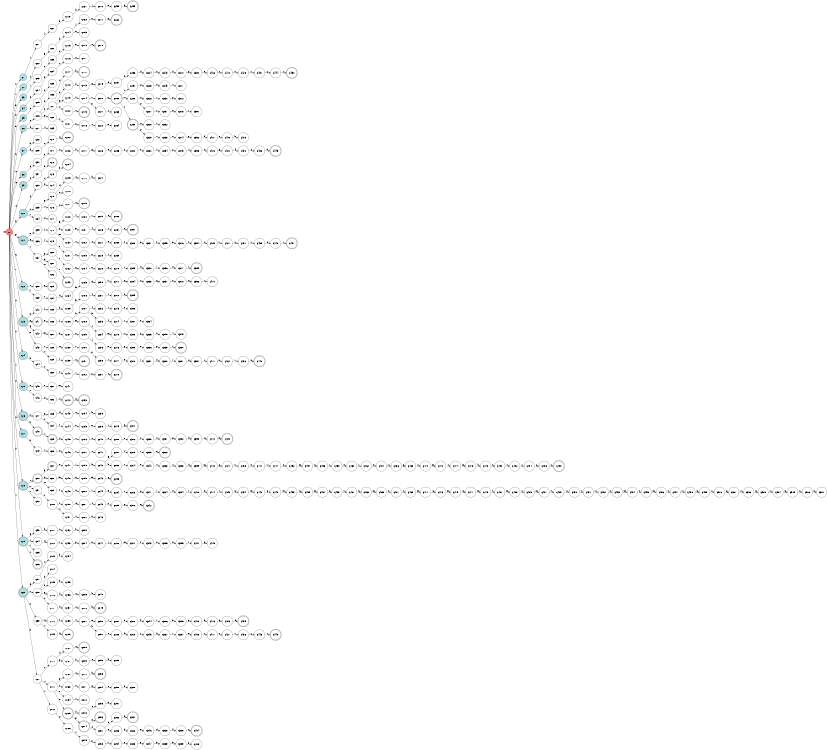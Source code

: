 digraph APTAALF {
__start0 [style = invis, shape = none, label = "", width = 0, height = 0];

rankdir=LR;
size="8,5";

s0 [style="filled", color="black", fillcolor="#ff817b" shape="circle", label="q0"];
s1 [style="filled", color="black", fillcolor="powderblue" shape="circle", label="q1"];
s2 [style="filled", color="black", fillcolor="powderblue" shape="circle", label="q2"];
s3 [style="filled", color="black", fillcolor="powderblue" shape="circle", label="q3"];
s4 [style="filled", color="black", fillcolor="powderblue" shape="circle", label="q4"];
s5 [style="filled", color="black", fillcolor="powderblue" shape="circle", label="q5"];
s6 [style="filled", color="black", fillcolor="powderblue" shape="circle", label="q6"];
s7 [style="filled", color="black", fillcolor="powderblue" shape="circle", label="q7"];
s8 [style="filled", color="black", fillcolor="powderblue" shape="circle", label="q8"];
s9 [style="rounded,filled", color="black", fillcolor="powderblue" shape="doublecircle", label="q9"];
s10 [style="filled", color="black", fillcolor="powderblue" shape="circle", label="q10"];
s11 [style="rounded,filled", color="black", fillcolor="powderblue" shape="doublecircle", label="q11"];
s12 [style="filled", color="black", fillcolor="powderblue" shape="circle", label="q12"];
s13 [style="rounded,filled", color="black", fillcolor="powderblue" shape="doublecircle", label="q13"];
s14 [style="filled", color="black", fillcolor="powderblue" shape="circle", label="q14"];
s15 [style="filled", color="black", fillcolor="powderblue" shape="circle", label="q15"];
s16 [style="rounded,filled", color="black", fillcolor="powderblue" shape="doublecircle", label="q16"];
s17 [style="filled", color="black", fillcolor="powderblue" shape="circle", label="q17"];
s18 [style="rounded,filled", color="black", fillcolor="powderblue" shape="doublecircle", label="q18"];
s19 [style="rounded,filled", color="black", fillcolor="powderblue" shape="doublecircle", label="q19"];
s20 [style="rounded,filled", color="black", fillcolor="powderblue" shape="doublecircle", label="q20"];
s21 [style="filled", color="black", fillcolor="white" shape="circle", label="q21"];
s22 [style="filled", color="black", fillcolor="white" shape="circle", label="q22"];
s23 [style="filled", color="black", fillcolor="white" shape="circle", label="q23"];
s24 [style="filled", color="black", fillcolor="white" shape="circle", label="q24"];
s25 [style="filled", color="black", fillcolor="white" shape="circle", label="q25"];
s26 [style="filled", color="black", fillcolor="white" shape="circle", label="q26"];
s27 [style="filled", color="black", fillcolor="white" shape="circle", label="q27"];
s28 [style="filled", color="black", fillcolor="white" shape="circle", label="q28"];
s29 [style="filled", color="black", fillcolor="white" shape="circle", label="q29"];
s30 [style="filled", color="black", fillcolor="white" shape="circle", label="q30"];
s31 [style="filled", color="black", fillcolor="white" shape="circle", label="q31"];
s32 [style="filled", color="black", fillcolor="white" shape="circle", label="q32"];
s33 [style="filled", color="black", fillcolor="white" shape="circle", label="q33"];
s34 [style="filled", color="black", fillcolor="white" shape="circle", label="q34"];
s35 [style="filled", color="black", fillcolor="white" shape="circle", label="q35"];
s36 [style="filled", color="black", fillcolor="white" shape="circle", label="q36"];
s37 [style="filled", color="black", fillcolor="white" shape="circle", label="q37"];
s38 [style="filled", color="black", fillcolor="white" shape="circle", label="q38"];
s39 [style="filled", color="black", fillcolor="white" shape="circle", label="q39"];
s40 [style="filled", color="black", fillcolor="white" shape="circle", label="q40"];
s41 [style="rounded,filled", color="black", fillcolor="white" shape="doublecircle", label="q41"];
s42 [style="filled", color="black", fillcolor="white" shape="circle", label="q42"];
s43 [style="filled", color="black", fillcolor="white" shape="circle", label="q43"];
s44 [style="filled", color="black", fillcolor="white" shape="circle", label="q44"];
s45 [style="filled", color="black", fillcolor="white" shape="circle", label="q45"];
s46 [style="filled", color="black", fillcolor="white" shape="circle", label="q46"];
s47 [style="filled", color="black", fillcolor="white" shape="circle", label="q47"];
s48 [style="rounded,filled", color="black", fillcolor="white" shape="doublecircle", label="q48"];
s49 [style="filled", color="black", fillcolor="white" shape="circle", label="q49"];
s50 [style="rounded,filled", color="black", fillcolor="white" shape="doublecircle", label="q50"];
s51 [style="filled", color="black", fillcolor="white" shape="circle", label="q51"];
s52 [style="filled", color="black", fillcolor="white" shape="circle", label="q52"];
s53 [style="filled", color="black", fillcolor="white" shape="circle", label="q53"];
s54 [style="filled", color="black", fillcolor="white" shape="circle", label="q54"];
s55 [style="filled", color="black", fillcolor="white" shape="circle", label="q55"];
s56 [style="rounded,filled", color="black", fillcolor="white" shape="doublecircle", label="q56"];
s57 [style="filled", color="black", fillcolor="white" shape="circle", label="q57"];
s58 [style="filled", color="black", fillcolor="white" shape="circle", label="q58"];
s59 [style="filled", color="black", fillcolor="white" shape="circle", label="q59"];
s60 [style="filled", color="black", fillcolor="white" shape="circle", label="q60"];
s61 [style="filled", color="black", fillcolor="white" shape="circle", label="q61"];
s62 [style="filled", color="black", fillcolor="white" shape="circle", label="q62"];
s63 [style="filled", color="black", fillcolor="white" shape="circle", label="q63"];
s64 [style="filled", color="black", fillcolor="white" shape="circle", label="q64"];
s65 [style="filled", color="black", fillcolor="white" shape="circle", label="q65"];
s66 [style="filled", color="black", fillcolor="white" shape="circle", label="q66"];
s67 [style="filled", color="black", fillcolor="white" shape="circle", label="q67"];
s68 [style="filled", color="black", fillcolor="white" shape="circle", label="q68"];
s69 [style="filled", color="black", fillcolor="white" shape="circle", label="q69"];
s70 [style="filled", color="black", fillcolor="white" shape="circle", label="q70"];
s71 [style="filled", color="black", fillcolor="white" shape="circle", label="q71"];
s72 [style="rounded,filled", color="black", fillcolor="white" shape="doublecircle", label="q72"];
s73 [style="filled", color="black", fillcolor="white" shape="circle", label="q73"];
s74 [style="filled", color="black", fillcolor="white" shape="circle", label="q74"];
s75 [style="filled", color="black", fillcolor="white" shape="circle", label="q75"];
s76 [style="filled", color="black", fillcolor="white" shape="circle", label="q76"];
s77 [style="filled", color="black", fillcolor="white" shape="circle", label="q77"];
s78 [style="filled", color="black", fillcolor="white" shape="circle", label="q78"];
s79 [style="filled", color="black", fillcolor="white" shape="circle", label="q79"];
s80 [style="filled", color="black", fillcolor="white" shape="circle", label="q80"];
s81 [style="filled", color="black", fillcolor="white" shape="circle", label="q81"];
s82 [style="filled", color="black", fillcolor="white" shape="circle", label="q82"];
s83 [style="rounded,filled", color="black", fillcolor="white" shape="doublecircle", label="q83"];
s84 [style="filled", color="black", fillcolor="white" shape="circle", label="q84"];
s85 [style="filled", color="black", fillcolor="white" shape="circle", label="q85"];
s86 [style="filled", color="black", fillcolor="white" shape="circle", label="q86"];
s87 [style="filled", color="black", fillcolor="white" shape="circle", label="q87"];
s88 [style="filled", color="black", fillcolor="white" shape="circle", label="q88"];
s89 [style="filled", color="black", fillcolor="white" shape="circle", label="q89"];
s90 [style="filled", color="black", fillcolor="white" shape="circle", label="q90"];
s91 [style="filled", color="black", fillcolor="white" shape="circle", label="q91"];
s92 [style="filled", color="black", fillcolor="white" shape="circle", label="q92"];
s93 [style="filled", color="black", fillcolor="white" shape="circle", label="q93"];
s94 [style="filled", color="black", fillcolor="white" shape="circle", label="q94"];
s95 [style="rounded,filled", color="black", fillcolor="white" shape="doublecircle", label="q95"];
s96 [style="filled", color="black", fillcolor="white" shape="circle", label="q96"];
s97 [style="rounded,filled", color="black", fillcolor="white" shape="doublecircle", label="q97"];
s98 [style="filled", color="black", fillcolor="white" shape="circle", label="q98"];
s99 [style="filled", color="black", fillcolor="white" shape="circle", label="q99"];
s100 [style="filled", color="black", fillcolor="white" shape="circle", label="q100"];
s101 [style="filled", color="black", fillcolor="white" shape="circle", label="q101"];
s102 [style="filled", color="black", fillcolor="white" shape="circle", label="q102"];
s103 [style="filled", color="black", fillcolor="white" shape="circle", label="q103"];
s104 [style="filled", color="black", fillcolor="white" shape="circle", label="q104"];
s105 [style="filled", color="black", fillcolor="white" shape="circle", label="q105"];
s106 [style="filled", color="black", fillcolor="white" shape="circle", label="q106"];
s107 [style="filled", color="black", fillcolor="white" shape="circle", label="q107"];
s108 [style="filled", color="black", fillcolor="white" shape="circle", label="q108"];
s109 [style="filled", color="black", fillcolor="white" shape="circle", label="q109"];
s110 [style="filled", color="black", fillcolor="white" shape="circle", label="q110"];
s111 [style="filled", color="black", fillcolor="white" shape="circle", label="q111"];
s112 [style="filled", color="black", fillcolor="white" shape="circle", label="q112"];
s113 [style="filled", color="black", fillcolor="white" shape="circle", label="q113"];
s114 [style="filled", color="black", fillcolor="white" shape="circle", label="q114"];
s115 [style="filled", color="black", fillcolor="white" shape="circle", label="q115"];
s116 [style="filled", color="black", fillcolor="white" shape="circle", label="q116"];
s117 [style="filled", color="black", fillcolor="white" shape="circle", label="q117"];
s118 [style="filled", color="black", fillcolor="white" shape="circle", label="q118"];
s119 [style="filled", color="black", fillcolor="white" shape="circle", label="q119"];
s120 [style="filled", color="black", fillcolor="white" shape="circle", label="q120"];
s121 [style="filled", color="black", fillcolor="white" shape="circle", label="q121"];
s122 [style="rounded,filled", color="black", fillcolor="white" shape="doublecircle", label="q122"];
s123 [style="filled", color="black", fillcolor="white" shape="circle", label="q123"];
s124 [style="rounded,filled", color="black", fillcolor="white" shape="doublecircle", label="q124"];
s125 [style="filled", color="black", fillcolor="white" shape="circle", label="q125"];
s126 [style="filled", color="black", fillcolor="white" shape="circle", label="q126"];
s127 [style="filled", color="black", fillcolor="white" shape="circle", label="q127"];
s128 [style="filled", color="black", fillcolor="white" shape="circle", label="q128"];
s129 [style="filled", color="black", fillcolor="white" shape="circle", label="q129"];
s130 [style="filled", color="black", fillcolor="white" shape="circle", label="q130"];
s131 [style="filled", color="black", fillcolor="white" shape="circle", label="q131"];
s132 [style="filled", color="black", fillcolor="white" shape="circle", label="q132"];
s133 [style="rounded,filled", color="black", fillcolor="white" shape="doublecircle", label="q133"];
s134 [style="filled", color="black", fillcolor="white" shape="circle", label="q134"];
s135 [style="filled", color="black", fillcolor="white" shape="circle", label="q135"];
s136 [style="filled", color="black", fillcolor="white" shape="circle", label="q136"];
s137 [style="filled", color="black", fillcolor="white" shape="circle", label="q137"];
s138 [style="filled", color="black", fillcolor="white" shape="circle", label="q138"];
s139 [style="filled", color="black", fillcolor="white" shape="circle", label="q139"];
s140 [style="filled", color="black", fillcolor="white" shape="circle", label="q140"];
s141 [style="filled", color="black", fillcolor="white" shape="circle", label="q141"];
s142 [style="rounded,filled", color="black", fillcolor="white" shape="doublecircle", label="q142"];
s143 [style="filled", color="black", fillcolor="white" shape="circle", label="q143"];
s144 [style="filled", color="black", fillcolor="white" shape="circle", label="q144"];
s145 [style="filled", color="black", fillcolor="white" shape="circle", label="q145"];
s146 [style="filled", color="black", fillcolor="white" shape="circle", label="q146"];
s147 [style="filled", color="black", fillcolor="white" shape="circle", label="q147"];
s148 [style="filled", color="black", fillcolor="white" shape="circle", label="q148"];
s149 [style="filled", color="black", fillcolor="white" shape="circle", label="q149"];
s150 [style="filled", color="black", fillcolor="white" shape="circle", label="q150"];
s151 [style="filled", color="black", fillcolor="white" shape="circle", label="q151"];
s152 [style="filled", color="black", fillcolor="white" shape="circle", label="q152"];
s153 [style="filled", color="black", fillcolor="white" shape="circle", label="q153"];
s154 [style="filled", color="black", fillcolor="white" shape="circle", label="q154"];
s155 [style="filled", color="black", fillcolor="white" shape="circle", label="q155"];
s156 [style="filled", color="black", fillcolor="white" shape="circle", label="q156"];
s157 [style="filled", color="black", fillcolor="white" shape="circle", label="q157"];
s158 [style="filled", color="black", fillcolor="white" shape="circle", label="q158"];
s159 [style="rounded,filled", color="black", fillcolor="white" shape="doublecircle", label="q159"];
s160 [style="filled", color="black", fillcolor="white" shape="circle", label="q160"];
s161 [style="filled", color="black", fillcolor="white" shape="circle", label="q161"];
s162 [style="filled", color="black", fillcolor="white" shape="circle", label="q162"];
s163 [style="filled", color="black", fillcolor="white" shape="circle", label="q163"];
s164 [style="filled", color="black", fillcolor="white" shape="circle", label="q164"];
s165 [style="rounded,filled", color="black", fillcolor="white" shape="doublecircle", label="q165"];
s166 [style="filled", color="black", fillcolor="white" shape="circle", label="q166"];
s167 [style="filled", color="black", fillcolor="white" shape="circle", label="q167"];
s168 [style="filled", color="black", fillcolor="white" shape="circle", label="q168"];
s169 [style="filled", color="black", fillcolor="white" shape="circle", label="q169"];
s170 [style="filled", color="black", fillcolor="white" shape="circle", label="q170"];
s171 [style="filled", color="black", fillcolor="white" shape="circle", label="q171"];
s172 [style="rounded,filled", color="black", fillcolor="white" shape="doublecircle", label="q172"];
s173 [style="filled", color="black", fillcolor="white" shape="circle", label="q173"];
s174 [style="filled", color="black", fillcolor="white" shape="circle", label="q174"];
s175 [style="rounded,filled", color="black", fillcolor="white" shape="doublecircle", label="q175"];
s176 [style="filled", color="black", fillcolor="white" shape="circle", label="q176"];
s177 [style="filled", color="black", fillcolor="white" shape="circle", label="q177"];
s178 [style="filled", color="black", fillcolor="white" shape="circle", label="q178"];
s179 [style="rounded,filled", color="black", fillcolor="white" shape="doublecircle", label="q179"];
s180 [style="filled", color="black", fillcolor="white" shape="circle", label="q180"];
s181 [style="filled", color="black", fillcolor="white" shape="circle", label="q181"];
s182 [style="filled", color="black", fillcolor="white" shape="circle", label="q182"];
s183 [style="filled", color="black", fillcolor="white" shape="circle", label="q183"];
s184 [style="filled", color="black", fillcolor="white" shape="circle", label="q184"];
s185 [style="filled", color="black", fillcolor="white" shape="circle", label="q185"];
s186 [style="filled", color="black", fillcolor="white" shape="circle", label="q186"];
s187 [style="filled", color="black", fillcolor="white" shape="circle", label="q187"];
s188 [style="filled", color="black", fillcolor="white" shape="circle", label="q188"];
s189 [style="filled", color="black", fillcolor="white" shape="circle", label="q189"];
s190 [style="filled", color="black", fillcolor="white" shape="circle", label="q190"];
s191 [style="rounded,filled", color="black", fillcolor="white" shape="doublecircle", label="q191"];
s192 [style="filled", color="black", fillcolor="white" shape="circle", label="q192"];
s193 [style="rounded,filled", color="black", fillcolor="white" shape="doublecircle", label="q193"];
s194 [style="filled", color="black", fillcolor="white" shape="circle", label="q194"];
s195 [style="filled", color="black", fillcolor="white" shape="circle", label="q195"];
s196 [style="filled", color="black", fillcolor="white" shape="circle", label="q196"];
s197 [style="filled", color="black", fillcolor="white" shape="circle", label="q197"];
s198 [style="filled", color="black", fillcolor="white" shape="circle", label="q198"];
s199 [style="filled", color="black", fillcolor="white" shape="circle", label="q199"];
s200 [style="filled", color="black", fillcolor="white" shape="circle", label="q200"];
s201 [style="filled", color="black", fillcolor="white" shape="circle", label="q201"];
s202 [style="filled", color="black", fillcolor="white" shape="circle", label="q202"];
s203 [style="filled", color="black", fillcolor="white" shape="circle", label="q203"];
s204 [style="filled", color="black", fillcolor="white" shape="circle", label="q204"];
s205 [style="filled", color="black", fillcolor="white" shape="circle", label="q205"];
s206 [style="filled", color="black", fillcolor="white" shape="circle", label="q206"];
s207 [style="filled", color="black", fillcolor="white" shape="circle", label="q207"];
s208 [style="rounded,filled", color="black", fillcolor="white" shape="doublecircle", label="q208"];
s209 [style="filled", color="black", fillcolor="white" shape="circle", label="q209"];
s210 [style="filled", color="black", fillcolor="white" shape="circle", label="q210"];
s211 [style="filled", color="black", fillcolor="white" shape="circle", label="q211"];
s212 [style="filled", color="black", fillcolor="white" shape="circle", label="q212"];
s213 [style="filled", color="black", fillcolor="white" shape="circle", label="q213"];
s214 [style="rounded,filled", color="black", fillcolor="white" shape="doublecircle", label="q214"];
s215 [style="filled", color="black", fillcolor="white" shape="circle", label="q215"];
s216 [style="filled", color="black", fillcolor="white" shape="circle", label="q216"];
s217 [style="filled", color="black", fillcolor="white" shape="circle", label="q217"];
s218 [style="rounded,filled", color="black", fillcolor="white" shape="doublecircle", label="q218"];
s219 [style="filled", color="black", fillcolor="white" shape="circle", label="q219"];
s220 [style="filled", color="black", fillcolor="white" shape="circle", label="q220"];
s221 [style="filled", color="black", fillcolor="white" shape="circle", label="q221"];
s222 [style="filled", color="black", fillcolor="white" shape="circle", label="q222"];
s223 [style="filled", color="black", fillcolor="white" shape="circle", label="q223"];
s224 [style="filled", color="black", fillcolor="white" shape="circle", label="q224"];
s225 [style="filled", color="black", fillcolor="white" shape="circle", label="q225"];
s226 [style="filled", color="black", fillcolor="white" shape="circle", label="q226"];
s227 [style="filled", color="black", fillcolor="white" shape="circle", label="q227"];
s228 [style="filled", color="black", fillcolor="white" shape="circle", label="q228"];
s229 [style="filled", color="black", fillcolor="white" shape="circle", label="q229"];
s230 [style="filled", color="black", fillcolor="white" shape="circle", label="q230"];
s231 [style="filled", color="black", fillcolor="white" shape="circle", label="q231"];
s232 [style="filled", color="black", fillcolor="white" shape="circle", label="q232"];
s233 [style="filled", color="black", fillcolor="white" shape="circle", label="q233"];
s234 [style="filled", color="black", fillcolor="white" shape="circle", label="q234"];
s235 [style="filled", color="black", fillcolor="white" shape="circle", label="q235"];
s236 [style="filled", color="black", fillcolor="white" shape="circle", label="q236"];
s237 [style="filled", color="black", fillcolor="white" shape="circle", label="q237"];
s238 [style="filled", color="black", fillcolor="white" shape="circle", label="q238"];
s239 [style="filled", color="black", fillcolor="white" shape="circle", label="q239"];
s240 [style="filled", color="black", fillcolor="white" shape="circle", label="q240"];
s241 [style="filled", color="black", fillcolor="white" shape="circle", label="q241"];
s242 [style="filled", color="black", fillcolor="white" shape="circle", label="q242"];
s243 [style="filled", color="black", fillcolor="white" shape="circle", label="q243"];
s244 [style="filled", color="black", fillcolor="white" shape="circle", label="q244"];
s245 [style="filled", color="black", fillcolor="white" shape="circle", label="q245"];
s246 [style="filled", color="black", fillcolor="white" shape="circle", label="q246"];
s247 [style="filled", color="black", fillcolor="white" shape="circle", label="q247"];
s248 [style="filled", color="black", fillcolor="white" shape="circle", label="q248"];
s249 [style="rounded,filled", color="black", fillcolor="white" shape="doublecircle", label="q249"];
s250 [style="filled", color="black", fillcolor="white" shape="circle", label="q250"];
s251 [style="filled", color="black", fillcolor="white" shape="circle", label="q251"];
s252 [style="filled", color="black", fillcolor="white" shape="circle", label="q252"];
s253 [style="rounded,filled", color="black", fillcolor="white" shape="doublecircle", label="q253"];
s254 [style="filled", color="black", fillcolor="white" shape="circle", label="q254"];
s255 [style="filled", color="black", fillcolor="white" shape="circle", label="q255"];
s256 [style="rounded,filled", color="black", fillcolor="white" shape="doublecircle", label="q256"];
s257 [style="filled", color="black", fillcolor="white" shape="circle", label="q257"];
s258 [style="filled", color="black", fillcolor="white" shape="circle", label="q258"];
s259 [style="filled", color="black", fillcolor="white" shape="circle", label="q259"];
s260 [style="rounded,filled", color="black", fillcolor="white" shape="doublecircle", label="q260"];
s261 [style="filled", color="black", fillcolor="white" shape="circle", label="q261"];
s262 [style="rounded,filled", color="black", fillcolor="white" shape="doublecircle", label="q262"];
s263 [style="filled", color="black", fillcolor="white" shape="circle", label="q263"];
s264 [style="filled", color="black", fillcolor="white" shape="circle", label="q264"];
s265 [style="filled", color="black", fillcolor="white" shape="circle", label="q265"];
s266 [style="rounded,filled", color="black", fillcolor="white" shape="doublecircle", label="q266"];
s267 [style="filled", color="black", fillcolor="white" shape="circle", label="q267"];
s268 [style="filled", color="black", fillcolor="white" shape="circle", label="q268"];
s269 [style="filled", color="black", fillcolor="white" shape="circle", label="q269"];
s270 [style="filled", color="black", fillcolor="white" shape="circle", label="q270"];
s271 [style="filled", color="black", fillcolor="white" shape="circle", label="q271"];
s272 [style="filled", color="black", fillcolor="white" shape="circle", label="q272"];
s273 [style="filled", color="black", fillcolor="white" shape="circle", label="q273"];
s274 [style="filled", color="black", fillcolor="white" shape="circle", label="q274"];
s275 [style="filled", color="black", fillcolor="white" shape="circle", label="q275"];
s276 [style="filled", color="black", fillcolor="white" shape="circle", label="q276"];
s277 [style="filled", color="black", fillcolor="white" shape="circle", label="q277"];
s278 [style="rounded,filled", color="black", fillcolor="white" shape="doublecircle", label="q278"];
s279 [style="filled", color="black", fillcolor="white" shape="circle", label="q279"];
s280 [style="filled", color="black", fillcolor="white" shape="circle", label="q280"];
s281 [style="filled", color="black", fillcolor="white" shape="circle", label="q281"];
s282 [style="filled", color="black", fillcolor="white" shape="circle", label="q282"];
s283 [style="rounded,filled", color="black", fillcolor="white" shape="doublecircle", label="q283"];
s284 [style="filled", color="black", fillcolor="white" shape="circle", label="q284"];
s285 [style="filled", color="black", fillcolor="white" shape="circle", label="q285"];
s286 [style="filled", color="black", fillcolor="white" shape="circle", label="q286"];
s287 [style="filled", color="black", fillcolor="white" shape="circle", label="q287"];
s288 [style="filled", color="black", fillcolor="white" shape="circle", label="q288"];
s289 [style="filled", color="black", fillcolor="white" shape="circle", label="q289"];
s290 [style="filled", color="black", fillcolor="white" shape="circle", label="q290"];
s291 [style="filled", color="black", fillcolor="white" shape="circle", label="q291"];
s292 [style="filled", color="black", fillcolor="white" shape="circle", label="q292"];
s293 [style="filled", color="black", fillcolor="white" shape="circle", label="q293"];
s294 [style="filled", color="black", fillcolor="white" shape="circle", label="q294"];
s295 [style="rounded,filled", color="black", fillcolor="white" shape="doublecircle", label="q295"];
s296 [style="filled", color="black", fillcolor="white" shape="circle", label="q296"];
s297 [style="filled", color="black", fillcolor="white" shape="circle", label="q297"];
s298 [style="filled", color="black", fillcolor="white" shape="circle", label="q298"];
s299 [style="rounded,filled", color="black", fillcolor="white" shape="doublecircle", label="q299"];
s300 [style="filled", color="black", fillcolor="white" shape="circle", label="q300"];
s301 [style="rounded,filled", color="black", fillcolor="white" shape="doublecircle", label="q301"];
s302 [style="filled", color="black", fillcolor="white" shape="circle", label="q302"];
s303 [style="filled", color="black", fillcolor="white" shape="circle", label="q303"];
s304 [style="filled", color="black", fillcolor="white" shape="circle", label="q304"];
s305 [style="rounded,filled", color="black", fillcolor="white" shape="doublecircle", label="q305"];
s306 [style="filled", color="black", fillcolor="white" shape="circle", label="q306"];
s307 [style="filled", color="black", fillcolor="white" shape="circle", label="q307"];
s308 [style="filled", color="black", fillcolor="white" shape="circle", label="q308"];
s309 [style="filled", color="black", fillcolor="white" shape="circle", label="q309"];
s310 [style="filled", color="black", fillcolor="white" shape="circle", label="q310"];
s311 [style="rounded,filled", color="black", fillcolor="white" shape="doublecircle", label="q311"];
s312 [style="filled", color="black", fillcolor="white" shape="circle", label="q312"];
s313 [style="filled", color="black", fillcolor="white" shape="circle", label="q313"];
s314 [style="filled", color="black", fillcolor="white" shape="circle", label="q314"];
s315 [style="filled", color="black", fillcolor="white" shape="circle", label="q315"];
s316 [style="filled", color="black", fillcolor="white" shape="circle", label="q316"];
s317 [style="filled", color="black", fillcolor="white" shape="circle", label="q317"];
s318 [style="filled", color="black", fillcolor="white" shape="circle", label="q318"];
s319 [style="filled", color="black", fillcolor="white" shape="circle", label="q319"];
s320 [style="filled", color="black", fillcolor="white" shape="circle", label="q320"];
s321 [style="rounded,filled", color="black", fillcolor="white" shape="doublecircle", label="q321"];
s322 [style="filled", color="black", fillcolor="white" shape="circle", label="q322"];
s323 [style="filled", color="black", fillcolor="white" shape="circle", label="q323"];
s324 [style="filled", color="black", fillcolor="white" shape="circle", label="q324"];
s325 [style="filled", color="black", fillcolor="white" shape="circle", label="q325"];
s326 [style="filled", color="black", fillcolor="white" shape="circle", label="q326"];
s327 [style="filled", color="black", fillcolor="white" shape="circle", label="q327"];
s328 [style="filled", color="black", fillcolor="white" shape="circle", label="q328"];
s329 [style="filled", color="black", fillcolor="white" shape="circle", label="q329"];
s330 [style="filled", color="black", fillcolor="white" shape="circle", label="q330"];
s331 [style="filled", color="black", fillcolor="white" shape="circle", label="q331"];
s332 [style="filled", color="black", fillcolor="white" shape="circle", label="q332"];
s333 [style="filled", color="black", fillcolor="white" shape="circle", label="q333"];
s334 [style="filled", color="black", fillcolor="white" shape="circle", label="q334"];
s335 [style="filled", color="black", fillcolor="white" shape="circle", label="q335"];
s336 [style="filled", color="black", fillcolor="white" shape="circle", label="q336"];
s337 [style="filled", color="black", fillcolor="white" shape="circle", label="q337"];
s338 [style="filled", color="black", fillcolor="white" shape="circle", label="q338"];
s339 [style="filled", color="black", fillcolor="white" shape="circle", label="q339"];
s340 [style="filled", color="black", fillcolor="white" shape="circle", label="q340"];
s341 [style="filled", color="black", fillcolor="white" shape="circle", label="q341"];
s342 [style="rounded,filled", color="black", fillcolor="white" shape="doublecircle", label="q342"];
s343 [style="filled", color="black", fillcolor="white" shape="circle", label="q343"];
s344 [style="filled", color="black", fillcolor="white" shape="circle", label="q344"];
s345 [style="filled", color="black", fillcolor="white" shape="circle", label="q345"];
s346 [style="filled", color="black", fillcolor="white" shape="circle", label="q346"];
s347 [style="filled", color="black", fillcolor="white" shape="circle", label="q347"];
s348 [style="filled", color="black", fillcolor="white" shape="circle", label="q348"];
s349 [style="filled", color="black", fillcolor="white" shape="circle", label="q349"];
s350 [style="filled", color="black", fillcolor="white" shape="circle", label="q350"];
s351 [style="filled", color="black", fillcolor="white" shape="circle", label="q351"];
s352 [style="filled", color="black", fillcolor="white" shape="circle", label="q352"];
s353 [style="filled", color="black", fillcolor="white" shape="circle", label="q353"];
s354 [style="filled", color="black", fillcolor="white" shape="circle", label="q354"];
s355 [style="filled", color="black", fillcolor="white" shape="circle", label="q355"];
s356 [style="filled", color="black", fillcolor="white" shape="circle", label="q356"];
s357 [style="filled", color="black", fillcolor="white" shape="circle", label="q357"];
s358 [style="filled", color="black", fillcolor="white" shape="circle", label="q358"];
s359 [style="filled", color="black", fillcolor="white" shape="circle", label="q359"];
s360 [style="filled", color="black", fillcolor="white" shape="circle", label="q360"];
s361 [style="filled", color="black", fillcolor="white" shape="circle", label="q361"];
s362 [style="rounded,filled", color="black", fillcolor="white" shape="doublecircle", label="q362"];
s363 [style="filled", color="black", fillcolor="white" shape="circle", label="q363"];
s364 [style="filled", color="black", fillcolor="white" shape="circle", label="q364"];
s365 [style="filled", color="black", fillcolor="white" shape="circle", label="q365"];
s366 [style="filled", color="black", fillcolor="white" shape="circle", label="q366"];
s367 [style="filled", color="black", fillcolor="white" shape="circle", label="q367"];
s368 [style="filled", color="black", fillcolor="white" shape="circle", label="q368"];
s369 [style="filled", color="black", fillcolor="white" shape="circle", label="q369"];
s370 [style="filled", color="black", fillcolor="white" shape="circle", label="q370"];
s371 [style="filled", color="black", fillcolor="white" shape="circle", label="q371"];
s372 [style="filled", color="black", fillcolor="white" shape="circle", label="q372"];
s373 [style="filled", color="black", fillcolor="white" shape="circle", label="q373"];
s374 [style="filled", color="black", fillcolor="white" shape="circle", label="q374"];
s375 [style="filled", color="black", fillcolor="white" shape="circle", label="q375"];
s376 [style="filled", color="black", fillcolor="white" shape="circle", label="q376"];
s377 [style="filled", color="black", fillcolor="white" shape="circle", label="q377"];
s378 [style="filled", color="black", fillcolor="white" shape="circle", label="q378"];
s379 [style="filled", color="black", fillcolor="white" shape="circle", label="q379"];
s380 [style="rounded,filled", color="black", fillcolor="white" shape="doublecircle", label="q380"];
s381 [style="filled", color="black", fillcolor="white" shape="circle", label="q381"];
s382 [style="filled", color="black", fillcolor="white" shape="circle", label="q382"];
s383 [style="filled", color="black", fillcolor="white" shape="circle", label="q383"];
s384 [style="filled", color="black", fillcolor="white" shape="circle", label="q384"];
s385 [style="filled", color="black", fillcolor="white" shape="circle", label="q385"];
s386 [style="filled", color="black", fillcolor="white" shape="circle", label="q386"];
s387 [style="filled", color="black", fillcolor="white" shape="circle", label="q387"];
s388 [style="filled", color="black", fillcolor="white" shape="circle", label="q388"];
s389 [style="filled", color="black", fillcolor="white" shape="circle", label="q389"];
s390 [style="filled", color="black", fillcolor="white" shape="circle", label="q390"];
s391 [style="filled", color="black", fillcolor="white" shape="circle", label="q391"];
s392 [style="filled", color="black", fillcolor="white" shape="circle", label="q392"];
s393 [style="filled", color="black", fillcolor="white" shape="circle", label="q393"];
s394 [style="filled", color="black", fillcolor="white" shape="circle", label="q394"];
s395 [style="rounded,filled", color="black", fillcolor="white" shape="doublecircle", label="q395"];
s396 [style="filled", color="black", fillcolor="white" shape="circle", label="q396"];
s397 [style="filled", color="black", fillcolor="white" shape="circle", label="q397"];
s398 [style="filled", color="black", fillcolor="white" shape="circle", label="q398"];
s399 [style="filled", color="black", fillcolor="white" shape="circle", label="q399"];
s400 [style="filled", color="black", fillcolor="white" shape="circle", label="q400"];
s401 [style="filled", color="black", fillcolor="white" shape="circle", label="q401"];
s402 [style="filled", color="black", fillcolor="white" shape="circle", label="q402"];
s403 [style="filled", color="black", fillcolor="white" shape="circle", label="q403"];
s404 [style="rounded,filled", color="black", fillcolor="white" shape="doublecircle", label="q404"];
s405 [style="filled", color="black", fillcolor="white" shape="circle", label="q405"];
s406 [style="filled", color="black", fillcolor="white" shape="circle", label="q406"];
s407 [style="filled", color="black", fillcolor="white" shape="circle", label="q407"];
s408 [style="filled", color="black", fillcolor="white" shape="circle", label="q408"];
s409 [style="filled", color="black", fillcolor="white" shape="circle", label="q409"];
s410 [style="filled", color="black", fillcolor="white" shape="circle", label="q410"];
s411 [style="filled", color="black", fillcolor="white" shape="circle", label="q411"];
s412 [style="filled", color="black", fillcolor="white" shape="circle", label="q412"];
s413 [style="filled", color="black", fillcolor="white" shape="circle", label="q413"];
s414 [style="filled", color="black", fillcolor="white" shape="circle", label="q414"];
s415 [style="filled", color="black", fillcolor="white" shape="circle", label="q415"];
s416 [style="filled", color="black", fillcolor="white" shape="circle", label="q416"];
s417 [style="filled", color="black", fillcolor="white" shape="circle", label="q417"];
s418 [style="filled", color="black", fillcolor="white" shape="circle", label="q418"];
s419 [style="filled", color="black", fillcolor="white" shape="circle", label="q419"];
s420 [style="filled", color="black", fillcolor="white" shape="circle", label="q420"];
s421 [style="filled", color="black", fillcolor="white" shape="circle", label="q421"];
s422 [style="filled", color="black", fillcolor="white" shape="circle", label="q422"];
s423 [style="rounded,filled", color="black", fillcolor="white" shape="doublecircle", label="q423"];
s424 [style="filled", color="black", fillcolor="white" shape="circle", label="q424"];
s425 [style="filled", color="black", fillcolor="white" shape="circle", label="q425"];
s426 [style="filled", color="black", fillcolor="white" shape="circle", label="q426"];
s427 [style="filled", color="black", fillcolor="white" shape="circle", label="q427"];
s428 [style="filled", color="black", fillcolor="white" shape="circle", label="q428"];
s429 [style="filled", color="black", fillcolor="white" shape="circle", label="q429"];
s430 [style="filled", color="black", fillcolor="white" shape="circle", label="q430"];
s431 [style="filled", color="black", fillcolor="white" shape="circle", label="q431"];
s432 [style="filled", color="black", fillcolor="white" shape="circle", label="q432"];
s433 [style="filled", color="black", fillcolor="white" shape="circle", label="q433"];
s434 [style="filled", color="black", fillcolor="white" shape="circle", label="q434"];
s435 [style="rounded,filled", color="black", fillcolor="white" shape="doublecircle", label="q435"];
s436 [style="filled", color="black", fillcolor="white" shape="circle", label="q436"];
s437 [style="filled", color="black", fillcolor="white" shape="circle", label="q437"];
s438 [style="filled", color="black", fillcolor="white" shape="circle", label="q438"];
s439 [style="filled", color="black", fillcolor="white" shape="circle", label="q439"];
s440 [style="rounded,filled", color="black", fillcolor="white" shape="doublecircle", label="q440"];
s441 [style="filled", color="black", fillcolor="white" shape="circle", label="q441"];
s442 [style="filled", color="black", fillcolor="white" shape="circle", label="q442"];
s443 [style="filled", color="black", fillcolor="white" shape="circle", label="q443"];
s444 [style="filled", color="black", fillcolor="white" shape="circle", label="q444"];
s445 [style="rounded,filled", color="black", fillcolor="white" shape="doublecircle", label="q445"];
s446 [style="filled", color="black", fillcolor="white" shape="circle", label="q446"];
s447 [style="filled", color="black", fillcolor="white" shape="circle", label="q447"];
s448 [style="filled", color="black", fillcolor="white" shape="circle", label="q448"];
s449 [style="rounded,filled", color="black", fillcolor="white" shape="doublecircle", label="q449"];
s450 [style="rounded,filled", color="black", fillcolor="white" shape="doublecircle", label="q450"];
s451 [style="rounded,filled", color="black", fillcolor="white" shape="doublecircle", label="q451"];
s452 [style="filled", color="black", fillcolor="white" shape="circle", label="q452"];
s453 [style="filled", color="black", fillcolor="white" shape="circle", label="q453"];
s454 [style="filled", color="black", fillcolor="white" shape="circle", label="q454"];
s455 [style="filled", color="black", fillcolor="white" shape="circle", label="q455"];
s456 [style="filled", color="black", fillcolor="white" shape="circle", label="q456"];
s457 [style="filled", color="black", fillcolor="white" shape="circle", label="q457"];
s458 [style="filled", color="black", fillcolor="white" shape="circle", label="q458"];
s459 [style="filled", color="black", fillcolor="white" shape="circle", label="q459"];
s460 [style="filled", color="black", fillcolor="white" shape="circle", label="q460"];
s461 [style="filled", color="black", fillcolor="white" shape="circle", label="q461"];
s462 [style="filled", color="black", fillcolor="white" shape="circle", label="q462"];
s463 [style="filled", color="black", fillcolor="white" shape="circle", label="q463"];
s464 [style="filled", color="black", fillcolor="white" shape="circle", label="q464"];
s465 [style="filled", color="black", fillcolor="white" shape="circle", label="q465"];
s466 [style="filled", color="black", fillcolor="white" shape="circle", label="q466"];
s467 [style="filled", color="black", fillcolor="white" shape="circle", label="q467"];
s468 [style="filled", color="black", fillcolor="white" shape="circle", label="q468"];
s469 [style="filled", color="black", fillcolor="white" shape="circle", label="q469"];
s470 [style="filled", color="black", fillcolor="white" shape="circle", label="q470"];
s471 [style="filled", color="black", fillcolor="white" shape="circle", label="q471"];
s472 [style="filled", color="black", fillcolor="white" shape="circle", label="q472"];
s473 [style="filled", color="black", fillcolor="white" shape="circle", label="q473"];
s474 [style="filled", color="black", fillcolor="white" shape="circle", label="q474"];
s475 [style="filled", color="black", fillcolor="white" shape="circle", label="q475"];
s476 [style="filled", color="black", fillcolor="white" shape="circle", label="q476"];
s477 [style="filled", color="black", fillcolor="white" shape="circle", label="q477"];
s478 [style="filled", color="black", fillcolor="white" shape="circle", label="q478"];
s479 [style="filled", color="black", fillcolor="white" shape="circle", label="q479"];
s480 [style="filled", color="black", fillcolor="white" shape="circle", label="q480"];
s481 [style="filled", color="black", fillcolor="white" shape="circle", label="q481"];
s482 [style="filled", color="black", fillcolor="white" shape="circle", label="q482"];
s483 [style="filled", color="black", fillcolor="white" shape="circle", label="q483"];
s484 [style="filled", color="black", fillcolor="white" shape="circle", label="q484"];
s485 [style="filled", color="black", fillcolor="white" shape="circle", label="q485"];
s486 [style="filled", color="black", fillcolor="white" shape="circle", label="q486"];
s487 [style="filled", color="black", fillcolor="white" shape="circle", label="q487"];
s488 [style="rounded,filled", color="black", fillcolor="white" shape="doublecircle", label="q488"];
s489 [style="filled", color="black", fillcolor="white" shape="circle", label="q489"];
s490 [style="filled", color="black", fillcolor="white" shape="circle", label="q490"];
s491 [style="filled", color="black", fillcolor="white" shape="circle", label="q491"];
s492 [style="filled", color="black", fillcolor="white" shape="circle", label="q492"];
s493 [style="filled", color="black", fillcolor="white" shape="circle", label="q493"];
s494 [style="filled", color="black", fillcolor="white" shape="circle", label="q494"];
s495 [style="filled", color="black", fillcolor="white" shape="circle", label="q495"];
s496 [style="filled", color="black", fillcolor="white" shape="circle", label="q496"];
s497 [style="filled", color="black", fillcolor="white" shape="circle", label="q497"];
s498 [style="filled", color="black", fillcolor="white" shape="circle", label="q498"];
s499 [style="filled", color="black", fillcolor="white" shape="circle", label="q499"];
s500 [style="filled", color="black", fillcolor="white" shape="circle", label="q500"];
s501 [style="filled", color="black", fillcolor="white" shape="circle", label="q501"];
s502 [style="filled", color="black", fillcolor="white" shape="circle", label="q502"];
s503 [style="filled", color="black", fillcolor="white" shape="circle", label="q503"];
s504 [style="filled", color="black", fillcolor="white" shape="circle", label="q504"];
s505 [style="filled", color="black", fillcolor="white" shape="circle", label="q505"];
s506 [style="filled", color="black", fillcolor="white" shape="circle", label="q506"];
s507 [style="filled", color="black", fillcolor="white" shape="circle", label="q507"];
subgraph cluster_main { 
	graph [pad=".75", ranksep="0.15", nodesep="0.15"];
	 style=invis; 
	__start0 -> s0 [penwidth=2];
}
s0 -> s1 [label="0"];
s0 -> s2 [label="1"];
s0 -> s3 [label="3"];
s0 -> s4 [label="8"];
s0 -> s5 [label="9"];
s0 -> s6 [label="b"];
s0 -> s7 [label="c"];
s0 -> s8 [label="e"];
s0 -> s9 [label="f"];
s0 -> s10 [label="g"];
s0 -> s11 [label="p"];
s0 -> s12 [label="q"];
s0 -> s13 [label="r"];
s0 -> s14 [label="s"];
s0 -> s15 [label="u"];
s0 -> s16 [label="v"];
s0 -> s17 [label="w"];
s0 -> s18 [label="x"];
s0 -> s19 [label="y"];
s0 -> s20 [label="z"];
s1 -> s21 [label="1"];
s2 -> s22 [label="4"];
s3 -> s23 [label="1"];
s4 -> s24 [label="f"];
s5 -> s25 [label="3"];
s6 -> s26 [label="c"];
s6 -> s27 [label="f"];
s7 -> s28 [label="b"];
s7 -> s29 [label="f"];
s8 -> s30 [label="d"];
s9 -> s31 [label="c"];
s10 -> s32 [label="f"];
s10 -> s33 [label="u"];
s10 -> s34 [label="v"];
s11 -> s35 [label="n"];
s11 -> s36 [label="q"];
s11 -> s37 [label="r"];
s12 -> s38 [label="r"];
s12 -> s39 [label="v"];
s13 -> s40 [label="n"];
s13 -> s41 [label="p"];
s13 -> s42 [label="q"];
s13 -> s43 [label="x"];
s14 -> s44 [label="k"];
s15 -> s45 [label="s"];
s15 -> s46 [label="v"];
s16 -> s47 [label="u"];
s16 -> s48 [label="y"];
s17 -> s49 [label="x"];
s18 -> s50 [label="r"];
s18 -> s51 [label="w"];
s18 -> s52 [label="z"];
s19 -> s53 [label="g"];
s19 -> s54 [label="r"];
s19 -> s55 [label="v"];
s19 -> s56 [label="z"];
s20 -> s57 [label="g"];
s20 -> s58 [label="v"];
s20 -> s59 [label="x"];
s20 -> s60 [label="y"];
s21 -> s61 [label="4"];
s22 -> s62 [label="5"];
s23 -> s63 [label="0"];
s24 -> s64 [label="g"];
s25 -> s65 [label="2"];
s26 -> s66 [label="b"];
s26 -> s67 [label="f"];
s26 -> s68 [label="g"];
s27 -> s69 [label="v"];
s29 -> s70 [label="c"];
s30 -> s71 [label="9"];
s31 -> s72 [label="b"];
s32 -> s73 [label="c"];
s32 -> s74 [label="d"];
s33 -> s75 [label="g"];
s33 -> s76 [label="v"];
s34 -> s77 [label="y"];
s35 -> s78 [label="j"];
s36 -> s79 [label="r"];
s37 -> s80 [label="p"];
s37 -> s81 [label="q"];
s37 -> s82 [label="x"];
s38 -> s83 [label="p"];
s39 -> s84 [label="t"];
s40 -> s85 [label="j"];
s41 -> s86 [label="n"];
s42 -> s87 [label="m"];
s43 -> s88 [label="r"];
s43 -> s89 [label="w"];
s44 -> s90 [label="s"];
s45 -> s91 [label="t"];
s46 -> s92 [label="y"];
s47 -> s93 [label="g"];
s47 -> s94 [label="s"];
s48 -> s95 [label="z"];
s49 -> s96 [label="z"];
s50 -> s97 [label="p"];
s50 -> s98 [label="q"];
s50 -> s99 [label="x"];
s51 -> s100 [label="t"];
s53 -> s101 [label="f"];
s54 -> s102 [label="x"];
s57 -> s103 [label="c"];
s58 -> s104 [label="b"];
s58 -> s105 [label="f"];
s58 -> s106 [label="g"];
s58 -> s107 [label="u"];
s59 -> s108 [label="w"];
s59 -> s109 [label="z"];
s60 -> s110 [label="u"];
s60 -> s111 [label="v"];
s60 -> s112 [label="z"];
s61 -> s113 [label="5"];
s62 -> s114 [label="h"];
s63 -> s115 [label="2"];
s64 -> s116 [label="u"];
s66 -> s117 [label="c"];
s67 -> s118 [label="d"];
s67 -> s119 [label="g"];
s67 -> s120 [label="u"];
s68 -> s121 [label="u"];
s70 -> s122 [label="f"];
s71 -> s123 [label="c"];
s73 -> s124 [label="b"];
s75 -> s125 [label="f"];
s75 -> s126 [label="u"];
s76 -> s127 [label="y"];
s78 -> s128 [label="5"];
s78 -> s129 [label="h"];
s78 -> s130 [label="m"];
s79 -> s131 [label="t"];
s80 -> s132 [label="r"];
s81 -> s133 [label="r"];
s84 -> s134 [label="k"];
s85 -> s135 [label="h"];
s86 -> s136 [label="j"];
s87 -> s137 [label="q"];
s88 -> s138 [label="x"];
s89 -> s139 [label="t"];
s90 -> s140 [label="u"];
s91 -> s141 [label="m"];
s92 -> s142 [label="z"];
s93 -> s143 [label="f"];
s94 -> s144 [label="t"];
s95 -> s145 [label="y"];
s96 -> s146 [label="y"];
s97 -> s147 [label="n"];
s98 -> s148 [label="m"];
s99 -> s149 [label="r"];
s100 -> s150 [label="s"];
s100 -> s151 [label="w"];
s101 -> s152 [label="c"];
s102 -> s153 [label="r"];
s103 -> s154 [label="b"];
s105 -> s155 [label="b"];
s106 -> s156 [label="f"];
s107 -> s157 [label="f"];
s108 -> s158 [label="t"];
s109 -> s159 [label="x"];
s110 -> s160 [label="f"];
s110 -> s161 [label="g"];
s111 -> s162 [label="g"];
s111 -> s163 [label="s"];
s111 -> s164 [label="t"];
s111 -> s165 [label="u"];
s112 -> s166 [label="y"];
s113 -> s167 [label="h"];
s114 -> s168 [label="j"];
s114 -> s169 [label="n"];
s115 -> s170 [label="8"];
s116 -> s171 [label="y"];
s117 -> s172 [label="b"];
s118 -> s173 [label="f"];
s119 -> s174 [label="u"];
s120 -> s175 [label="z"];
s121 -> s176 [label="y"];
s123 -> s177 [label="f"];
s125 -> s178 [label="c"];
s127 -> s179 [label="z"];
s128 -> s180 [label="4"];
s129 -> s181 [label="5"];
s130 -> s182 [label="t"];
s131 -> s183 [label="w"];
s132 -> s184 [label="q"];
s134 -> s185 [label="m"];
s135 -> s186 [label="5"];
s136 -> s187 [label="h"];
s136 -> s188 [label="m"];
s137 -> s189 [label="n"];
s138 -> s190 [label="r"];
s139 -> s191 [label="s"];
s140 -> s192 [label="v"];
s142 -> s193 [label="x"];
s143 -> s194 [label="c"];
s144 -> s195 [label="w"];
s145 -> s196 [label="v"];
s146 -> s197 [label="v"];
s147 -> s198 [label="j"];
s148 -> s199 [label="q"];
s149 -> s200 [label="x"];
s150 -> s201 [label="e"];
s151 -> s202 [label="t"];
s152 -> s203 [label="b"];
s153 -> s204 [label="p"];
s156 -> s205 [label="c"];
s157 -> s206 [label="c"];
s158 -> s207 [label="s"];
s160 -> s208 [label="c"];
s161 -> s209 [label="f"];
s162 -> s210 [label="c"];
s163 -> s211 [label="u"];
s164 -> s212 [label="v"];
s165 -> s213 [label="f"];
s165 -> s214 [label="g"];
s166 -> s215 [label="z"];
s167 -> s216 [label="j"];
s168 -> s217 [label="n"];
s170 -> s218 [label="0"];
s173 -> s219 [label="g"];
s174 -> s220 [label="v"];
s174 -> s221 [label="y"];
s176 -> s222 [label="z"];
s177 -> s223 [label="g"];
s178 -> s224 [label="b"];
s180 -> s225 [label="1"];
s181 -> s226 [label="4"];
s182 -> s227 [label="s"];
s183 -> s228 [label="x"];
s184 -> s229 [label="n"];
s185 -> s230 [label="q"];
s186 -> s231 [label="4"];
s187 -> s232 [label="4"];
s187 -> s233 [label="5"];
s188 -> s234 [label="t"];
s189 -> s235 [label="j"];
s190 -> s236 [label="x"];
s192 -> s237 [label="y"];
s194 -> s238 [label="b"];
s195 -> s239 [label="x"];
s196 -> s240 [label="t"];
s197 -> s241 [label="t"];
s198 -> s242 [label="h"];
s199 -> s243 [label="m"];
s200 -> s244 [label="r"];
s201 -> s245 [label="s"];
s202 -> s246 [label="w"];
s204 -> s247 [label="n"];
s205 -> s248 [label="b"];
s206 -> s249 [label="b"];
s207 -> s250 [label="e"];
s207 -> s251 [label="k"];
s209 -> s252 [label="c"];
s210 -> s253 [label="b"];
s211 -> s254 [label="g"];
s213 -> s255 [label="c"];
s214 -> s256 [label="e"];
s214 -> s257 [label="f"];
s215 -> s258 [label="y"];
s216 -> s259 [label="n"];
s217 -> s260 [label="p"];
s219 -> s261 [label="e"];
s220 -> s262 [label="y"];
s221 -> s263 [label="z"];
s222 -> s264 [label="x"];
s223 -> s265 [label="e"];
s225 -> s266 [label="0"];
s226 -> s267 [label="1"];
s227 -> s268 [label="e"];
s228 -> s269 [label="r"];
s229 -> s270 [label="p"];
s230 -> s271 [label="w"];
s231 -> s272 [label="1"];
s232 -> s273 [label="1"];
s233 -> s274 [label="4"];
s234 -> s275 [label="m"];
s235 -> s276 [label="n"];
s236 -> s277 [label="r"];
s237 -> s278 [label="z"];
s239 -> s279 [label="r"];
s240 -> s280 [label="u"];
s242 -> s281 [label="5"];
s242 -> s282 [label="k"];
s243 -> s283 [label="q"];
s244 -> s284 [label="q"];
s245 -> s285 [label="u"];
s247 -> s286 [label="j"];
s250 -> s287 [label="7"];
s251 -> s288 [label="s"];
s252 -> s289 [label="b"];
s254 -> s290 [label="c"];
s255 -> s291 [label="b"];
s257 -> s292 [label="c"];
s257 -> s293 [label="e"];
s258 -> s294 [label="v"];
s259 -> s295 [label="p"];
s261 -> s296 [label="d"];
s262 -> s297 [label="v"];
s262 -> s298 [label="w"];
s262 -> s299 [label="z"];
s265 -> s300 [label="s"];
s267 -> s301 [label="0"];
s268 -> s302 [label="s"];
s270 -> s303 [label="r"];
s271 -> s304 [label="q"];
s272 -> s305 [label="0"];
s273 -> s306 [label="0"];
s274 -> s307 [label="1"];
s275 -> s308 [label="w"];
s276 -> s309 [label="p"];
s277 -> s310 [label="x"];
s279 -> s311 [label="p"];
s280 -> s312 [label="t"];
s281 -> s313 [label="4"];
s282 -> s314 [label="7"];
s284 -> s315 [label="r"];
s285 -> s316 [label="g"];
s286 -> s317 [label="m"];
s287 -> s318 [label="6"];
s288 -> s319 [label="k"];
s290 -> s320 [label="b"];
s292 -> s321 [label="b"];
s293 -> s322 [label="d"];
s294 -> s323 [label="e"];
s296 -> s324 [label="f"];
s297 -> s325 [label="y"];
s298 -> s326 [label="x"];
s298 -> s327 [label="y"];
s299 -> s328 [label="x"];
s299 -> s329 [label="y"];
s300 -> s330 [label="u"];
s302 -> s331 [label="e"];
s303 -> s332 [label="x"];
s304 -> s333 [label="w"];
s307 -> s334 [label="0"];
s308 -> s335 [label="q"];
s309 -> s336 [label="n"];
s310 -> s337 [label="r"];
s312 -> s338 [label="s"];
s313 -> s339 [label="1"];
s314 -> s340 [label="s"];
s315 -> s341 [label="q"];
s316 -> s342 [label="e"];
s317 -> s343 [label="t"];
s318 -> s344 [label="d"];
s319 -> s345 [label="s"];
s322 -> s346 [label="e"];
s323 -> s347 [label="6"];
s324 -> s348 [label="c"];
s325 -> s349 [label="w"];
s326 -> s350 [label="r"];
s327 -> s351 [label="z"];
s328 -> s352 [label="z"];
s329 -> s353 [label="v"];
s330 -> s354 [label="v"];
s331 -> s355 [label="s"];
s332 -> s356 [label="r"];
s333 -> s357 [label="q"];
s335 -> s358 [label="w"];
s336 -> s359 [label="p"];
s337 -> s360 [label="x"];
s338 -> s361 [label="u"];
s339 -> s362 [label="0"];
s340 -> s363 [label="t"];
s341 -> s364 [label="r"];
s343 -> s365 [label="w"];
s344 -> s366 [label="7"];
s345 -> s367 [label="k"];
s346 -> s368 [label="d"];
s347 -> s369 [label="3"];
s348 -> s370 [label="f"];
s349 -> s371 [label="z"];
s350 -> s372 [label="p"];
s351 -> s373 [label="x"];
s353 -> s374 [label="u"];
s354 -> s375 [label="y"];
s355 -> s376 [label="e"];
s356 -> s377 [label="x"];
s357 -> s378 [label="w"];
s358 -> s379 [label="v"];
s359 -> s380 [label="r"];
s360 -> s381 [label="r"];
s361 -> s382 [label="g"];
s363 -> s383 [label="s"];
s364 -> s384 [label="x"];
s365 -> s385 [label="x"];
s366 -> s386 [label="e"];
s367 -> s387 [label="7"];
s368 -> s388 [label="f"];
s369 -> s389 [label="9"];
s370 -> s390 [label="g"];
s373 -> s391 [label="r"];
s374 -> s392 [label="g"];
s375 -> s393 [label="v"];
s376 -> s394 [label="s"];
s377 -> s395 [label="r"];
s378 -> s396 [label="x"];
s381 -> s397 [label="x"];
s382 -> s398 [label="f"];
s383 -> s399 [label="k"];
s384 -> s400 [label="r"];
s385 -> s401 [label="r"];
s386 -> s402 [label="g"];
s387 -> s403 [label="e"];
s388 -> s404 [label="c"];
s389 -> s405 [label="8"];
s390 -> s406 [label="e"];
s392 -> s407 [label="f"];
s393 -> s408 [label="u"];
s394 -> s409 [label="u"];
s396 -> s410 [label="z"];
s397 -> s411 [label="r"];
s398 -> s412 [label="c"];
s399 -> s413 [label="m"];
s400 -> s414 [label="x"];
s401 -> s415 [label="p"];
s402 -> s416 [label="e"];
s403 -> s417 [label="s"];
s406 -> s418 [label="s"];
s407 -> s419 [label="c"];
s408 -> s420 [label="g"];
s409 -> s421 [label="v"];
s411 -> s422 [label="x"];
s412 -> s423 [label="b"];
s413 -> s424 [label="q"];
s414 -> s425 [label="r"];
s416 -> s426 [label="g"];
s417 -> s427 [label="u"];
s418 -> s428 [label="u"];
s419 -> s429 [label="b"];
s420 -> s430 [label="f"];
s421 -> s431 [label="y"];
s422 -> s432 [label="r"];
s424 -> s433 [label="w"];
s425 -> s434 [label="q"];
s426 -> s435 [label="e"];
s427 -> s436 [label="v"];
s428 -> s437 [label="v"];
s430 -> s438 [label="c"];
s431 -> s439 [label="z"];
s432 -> s440 [label="x"];
s433 -> s441 [label="x"];
s434 -> s442 [label="m"];
s436 -> s443 [label="y"];
s437 -> s444 [label="y"];
s438 -> s445 [label="b"];
s439 -> s446 [label="x"];
s441 -> s447 [label="w"];
s442 -> s448 [label="q"];
s443 -> s449 [label="z"];
s444 -> s450 [label="z"];
s446 -> s451 [label="r"];
s447 -> s452 [label="q"];
s448 -> s453 [label="m"];
s452 -> s454 [label="m"];
s453 -> s455 [label="q"];
s454 -> s456 [label="q"];
s455 -> s457 [label="m"];
s456 -> s458 [label="r"];
s457 -> s459 [label="q"];
s458 -> s460 [label="x"];
s459 -> s461 [label="w"];
s460 -> s462 [label="r"];
s461 -> s463 [label="q"];
s462 -> s464 [label="x"];
s463 -> s465 [label="m"];
s464 -> s466 [label="w"];
s465 -> s467 [label="s"];
s466 -> s468 [label="q"];
s467 -> s469 [label="t"];
s468 -> s470 [label="w"];
s469 -> s471 [label="m"];
s470 -> s472 [label="m"];
s471 -> s473 [label="q"];
s472 -> s474 [label="t"];
s473 -> s475 [label="m"];
s474 -> s476 [label="m"];
s475 -> s477 [label="q"];
s476 -> s478 [label="k"];
s477 -> s479 [label="m"];
s478 -> s480 [label="s"];
s479 -> s481 [label="t"];
s480 -> s482 [label="u"];
s481 -> s483 [label="m"];
s482 -> s484 [label="v"];
s483 -> s485 [label="t"];
s484 -> s486 [label="y"];
s485 -> s487 [label="m"];
s486 -> s488 [label="z"];
s487 -> s489 [label="t"];
s489 -> s490 [label="w"];
s490 -> s491 [label="t"];
s491 -> s492 [label="w"];
s492 -> s493 [label="t"];
s493 -> s494 [label="m"];
s494 -> s495 [label="t"];
s495 -> s496 [label="m"];
s496 -> s497 [label="t"];
s497 -> s498 [label="w"];
s498 -> s499 [label="q"];
s499 -> s500 [label="w"];
s500 -> s501 [label="q"];
s501 -> s502 [label="w"];
s502 -> s503 [label="q"];
s503 -> s504 [label="w"];
s504 -> s505 [label="q"];
s505 -> s506 [label="w"];
s506 -> s507 [label="x"];

}